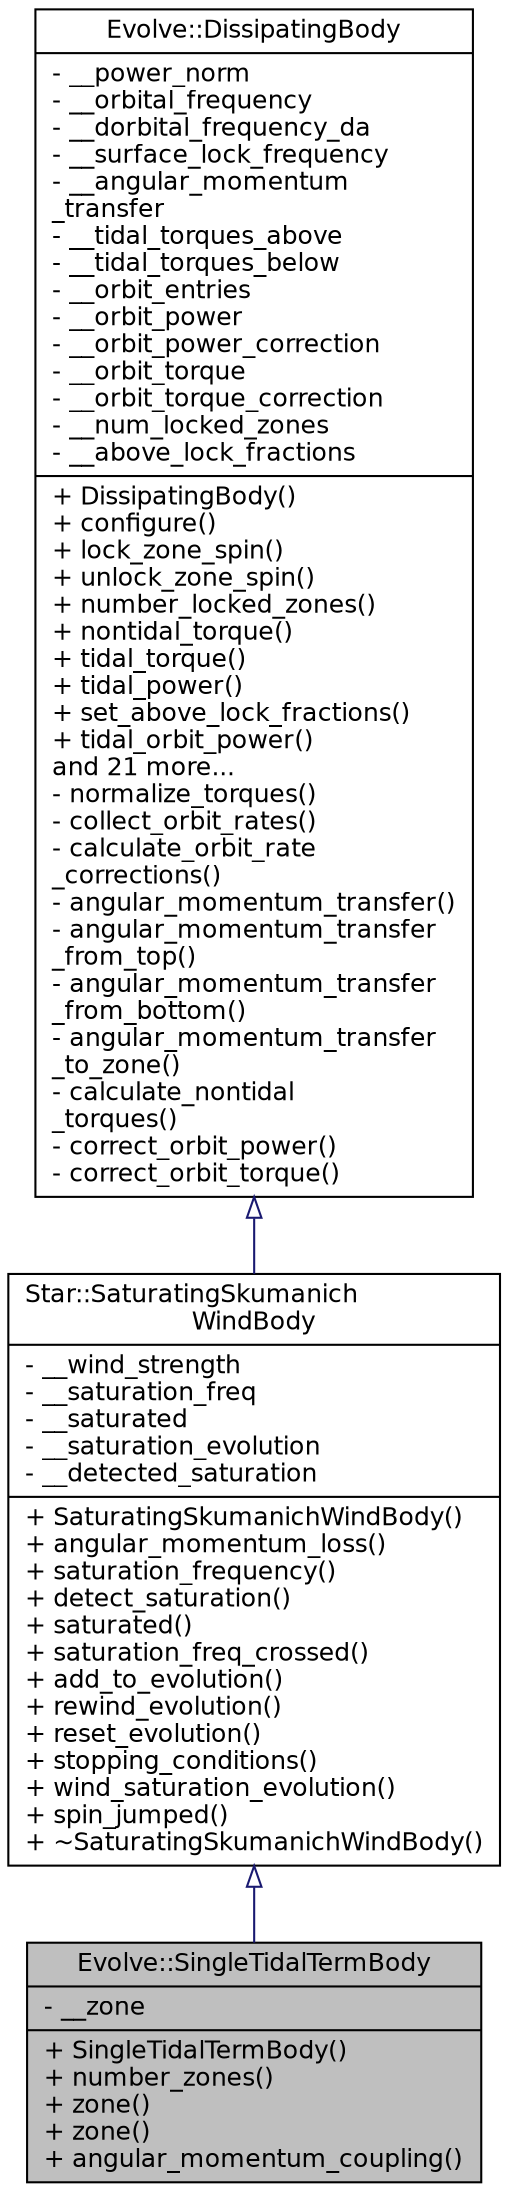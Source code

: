digraph "Evolve::SingleTidalTermBody"
{
 // INTERACTIVE_SVG=YES
  edge [fontname="Helvetica",fontsize="12",labelfontname="Helvetica",labelfontsize="12"];
  node [fontname="Helvetica",fontsize="12",shape=record];
  Node0 [label="{Evolve::SingleTidalTermBody\n|- __zone\l|+ SingleTidalTermBody()\l+ number_zones()\l+ zone()\l+ zone()\l+ angular_momentum_coupling()\l}",height=0.2,width=0.4,color="black", fillcolor="grey75", style="filled", fontcolor="black"];
  Node1 -> Node0 [dir="back",color="midnightblue",fontsize="12",style="solid",arrowtail="onormal",fontname="Helvetica"];
  Node1 [label="{Star::SaturatingSkumanich\lWindBody\n|- __wind_strength\l- __saturation_freq\l- __saturated\l- __saturation_evolution\l- __detected_saturation\l|+ SaturatingSkumanichWindBody()\l+ angular_momentum_loss()\l+ saturation_frequency()\l+ detect_saturation()\l+ saturated()\l+ saturation_freq_crossed()\l+ add_to_evolution()\l+ rewind_evolution()\l+ reset_evolution()\l+ stopping_conditions()\l+ wind_saturation_evolution()\l+ spin_jumped()\l+ ~SaturatingSkumanichWindBody()\l}",height=0.2,width=0.4,color="black", fillcolor="white", style="filled",URL="$classStar_1_1SaturatingSkumanichWindBody.html",tooltip="A DissipatingBody which loses angular momentum at a rate . "];
  Node2 -> Node1 [dir="back",color="midnightblue",fontsize="12",style="solid",arrowtail="onormal",fontname="Helvetica"];
  Node2 [label="{Evolve::DissipatingBody\n|- __power_norm\l- __orbital_frequency\l- __dorbital_frequency_da\l- __surface_lock_frequency\l- __angular_momentum\l_transfer\l- __tidal_torques_above\l- __tidal_torques_below\l- __orbit_entries\l- __orbit_power\l- __orbit_power_correction\l- __orbit_torque\l- __orbit_torque_correction\l- __num_locked_zones\l- __above_lock_fractions\l|+ DissipatingBody()\l+ configure()\l+ lock_zone_spin()\l+ unlock_zone_spin()\l+ number_locked_zones()\l+ nontidal_torque()\l+ tidal_torque()\l+ tidal_power()\l+ set_above_lock_fractions()\l+ tidal_orbit_power()\land 21 more...\l- normalize_torques()\l- collect_orbit_rates()\l- calculate_orbit_rate\l_corrections()\l- angular_momentum_transfer()\l- angular_momentum_transfer\l_from_top()\l- angular_momentum_transfer\l_from_bottom()\l- angular_momentum_transfer\l_to_zone()\l- calculate_nontidal\l_torques()\l- correct_orbit_power()\l- correct_orbit_torque()\l}",height=0.2,width=0.4,color="black", fillcolor="white", style="filled",URL="$classEvolve_1_1DissipatingBody.html",tooltip="A base class for any body contributing to tidal dissipation. "];
}
